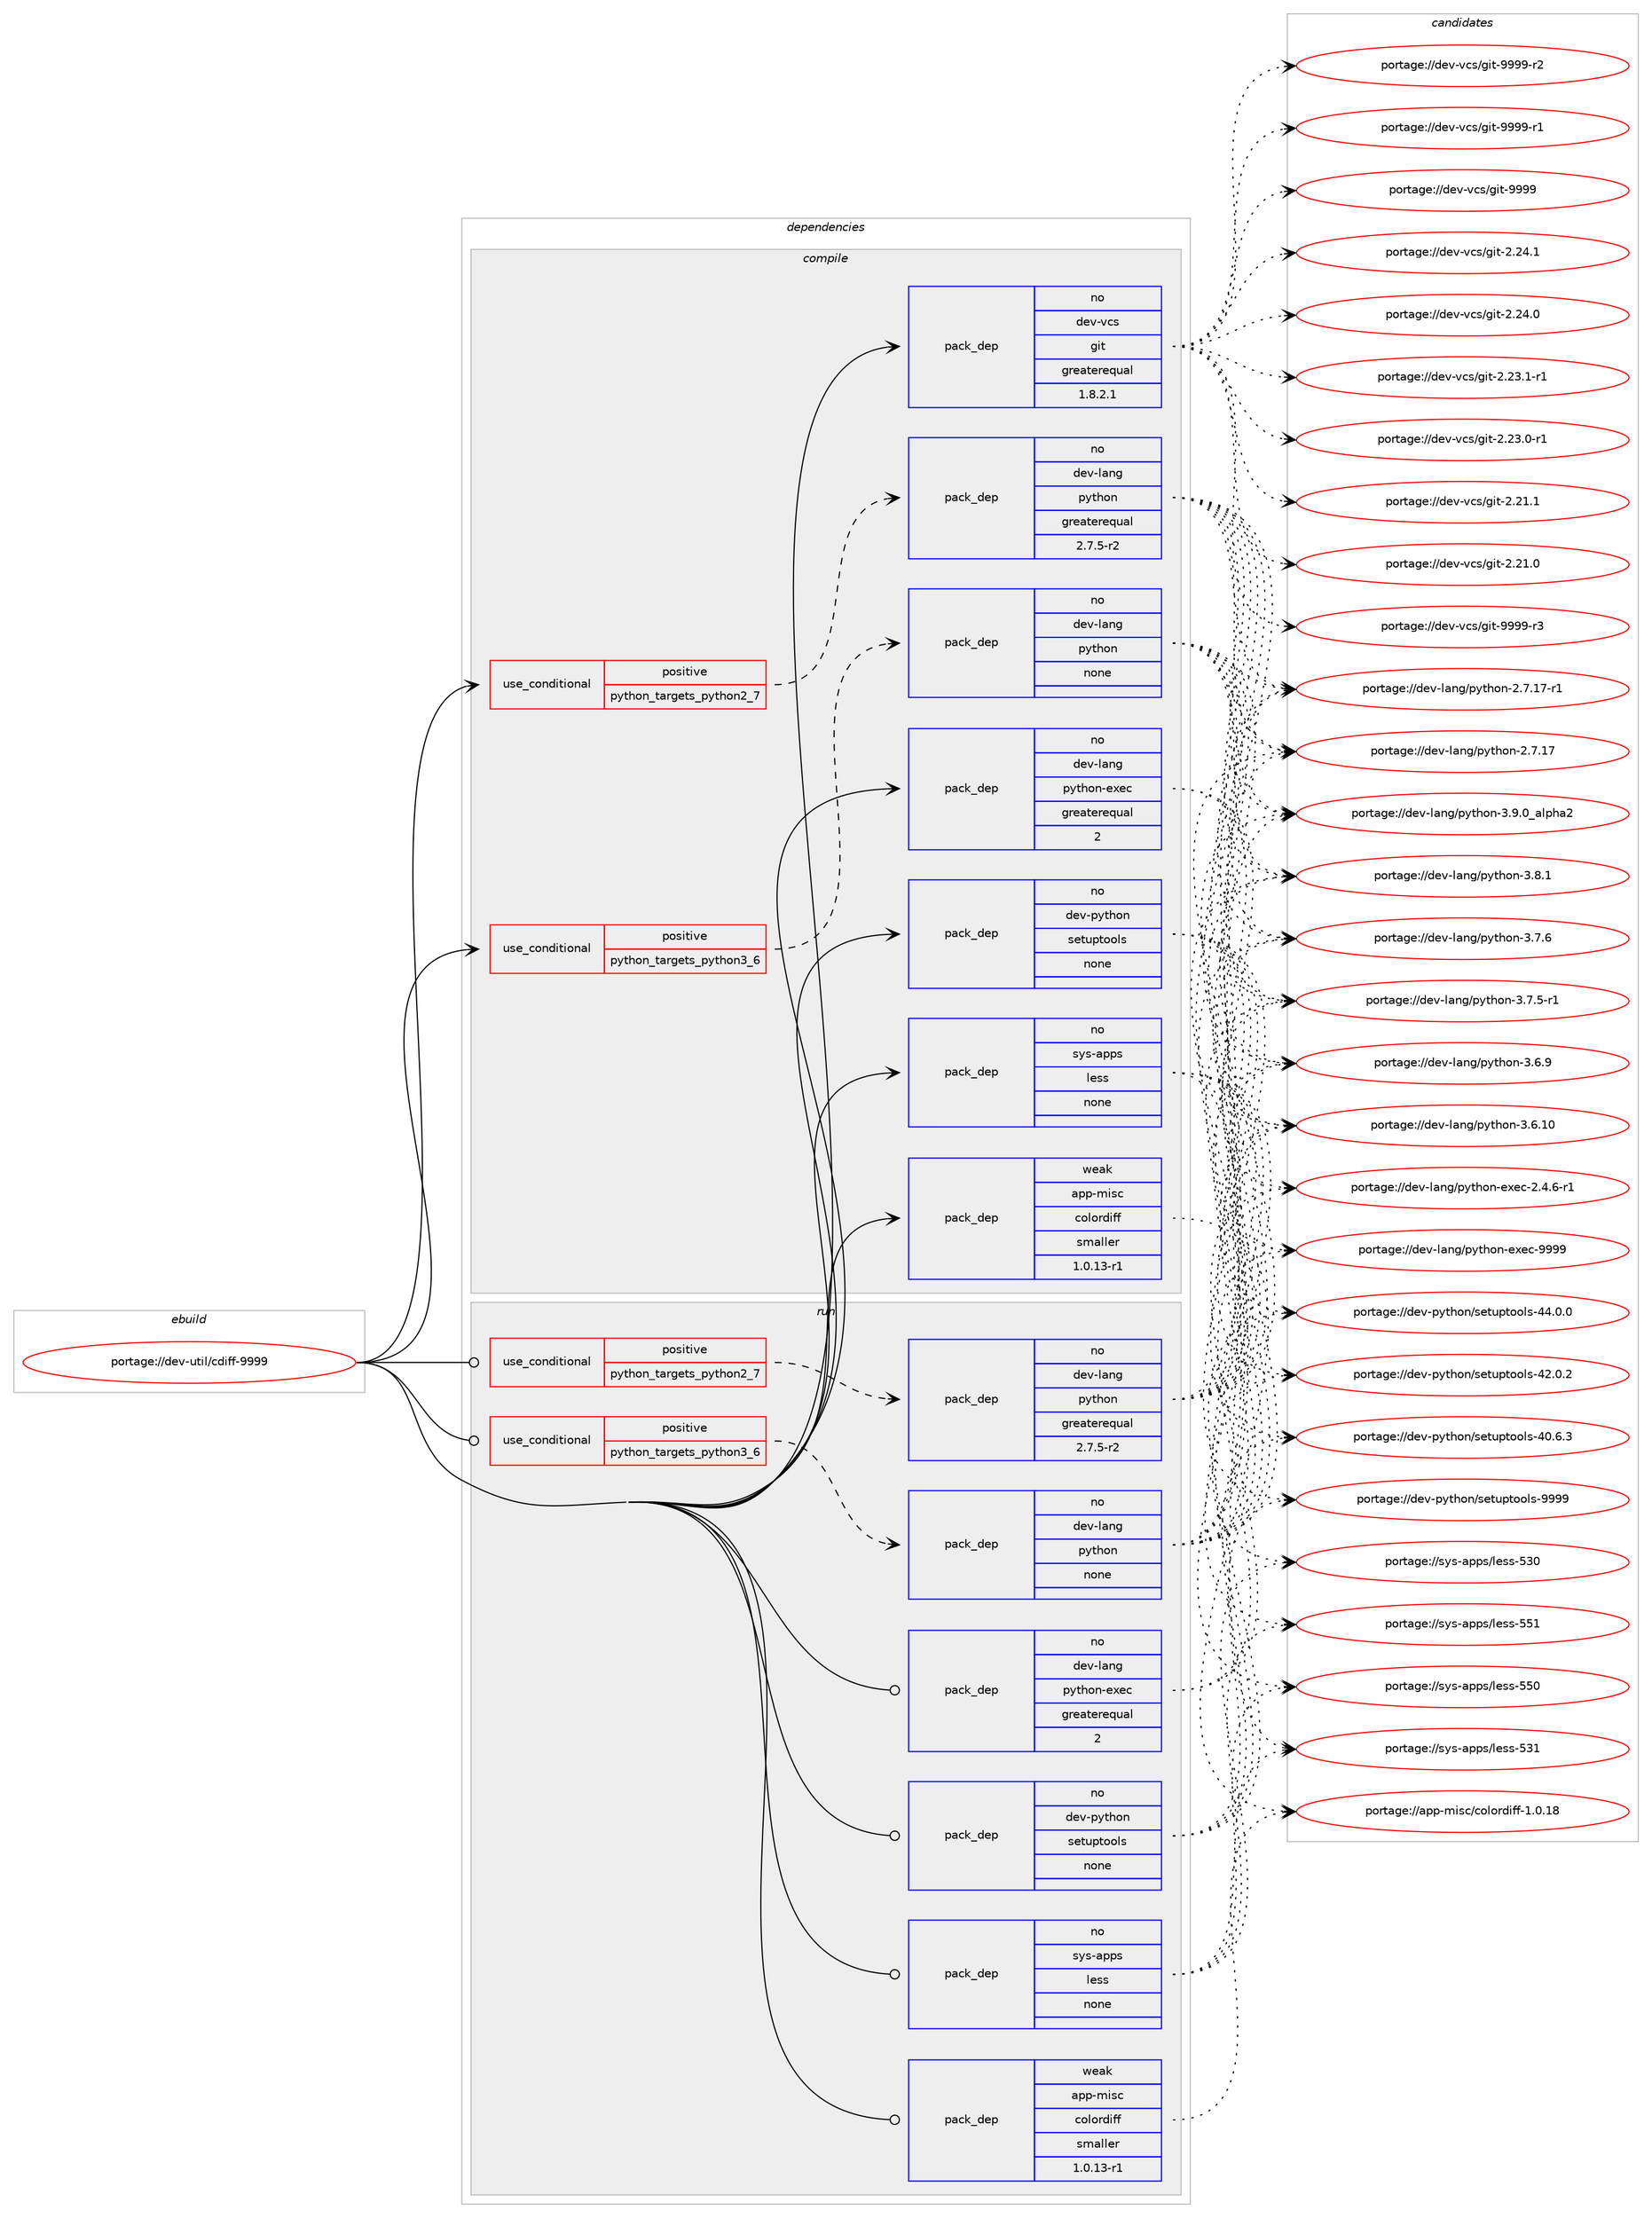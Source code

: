 digraph prolog {

# *************
# Graph options
# *************

newrank=true;
concentrate=true;
compound=true;
graph [rankdir=LR,fontname=Helvetica,fontsize=10,ranksep=1.5];#, ranksep=2.5, nodesep=0.2];
edge  [arrowhead=vee];
node  [fontname=Helvetica,fontsize=10];

# **********
# The ebuild
# **********

subgraph cluster_leftcol {
color=gray;
rank=same;
label=<<i>ebuild</i>>;
id [label="portage://dev-util/cdiff-9999", color=red, width=4, href="../dev-util/cdiff-9999.svg"];
}

# ****************
# The dependencies
# ****************

subgraph cluster_midcol {
color=gray;
label=<<i>dependencies</i>>;
subgraph cluster_compile {
fillcolor="#eeeeee";
style=filled;
label=<<i>compile</i>>;
subgraph cond63385 {
dependency305117 [label=<<TABLE BORDER="0" CELLBORDER="1" CELLSPACING="0" CELLPADDING="4"><TR><TD ROWSPAN="3" CELLPADDING="10">use_conditional</TD></TR><TR><TD>positive</TD></TR><TR><TD>python_targets_python2_7</TD></TR></TABLE>>, shape=none, color=red];
subgraph pack237060 {
dependency305118 [label=<<TABLE BORDER="0" CELLBORDER="1" CELLSPACING="0" CELLPADDING="4" WIDTH="220"><TR><TD ROWSPAN="6" CELLPADDING="30">pack_dep</TD></TR><TR><TD WIDTH="110">no</TD></TR><TR><TD>dev-lang</TD></TR><TR><TD>python</TD></TR><TR><TD>greaterequal</TD></TR><TR><TD>2.7.5-r2</TD></TR></TABLE>>, shape=none, color=blue];
}
dependency305117:e -> dependency305118:w [weight=20,style="dashed",arrowhead="vee"];
}
id:e -> dependency305117:w [weight=20,style="solid",arrowhead="vee"];
subgraph cond63386 {
dependency305119 [label=<<TABLE BORDER="0" CELLBORDER="1" CELLSPACING="0" CELLPADDING="4"><TR><TD ROWSPAN="3" CELLPADDING="10">use_conditional</TD></TR><TR><TD>positive</TD></TR><TR><TD>python_targets_python3_6</TD></TR></TABLE>>, shape=none, color=red];
subgraph pack237061 {
dependency305120 [label=<<TABLE BORDER="0" CELLBORDER="1" CELLSPACING="0" CELLPADDING="4" WIDTH="220"><TR><TD ROWSPAN="6" CELLPADDING="30">pack_dep</TD></TR><TR><TD WIDTH="110">no</TD></TR><TR><TD>dev-lang</TD></TR><TR><TD>python</TD></TR><TR><TD>none</TD></TR><TR><TD></TD></TR></TABLE>>, shape=none, color=blue];
}
dependency305119:e -> dependency305120:w [weight=20,style="dashed",arrowhead="vee"];
}
id:e -> dependency305119:w [weight=20,style="solid",arrowhead="vee"];
subgraph pack237062 {
dependency305121 [label=<<TABLE BORDER="0" CELLBORDER="1" CELLSPACING="0" CELLPADDING="4" WIDTH="220"><TR><TD ROWSPAN="6" CELLPADDING="30">pack_dep</TD></TR><TR><TD WIDTH="110">no</TD></TR><TR><TD>dev-lang</TD></TR><TR><TD>python-exec</TD></TR><TR><TD>greaterequal</TD></TR><TR><TD>2</TD></TR></TABLE>>, shape=none, color=blue];
}
id:e -> dependency305121:w [weight=20,style="solid",arrowhead="vee"];
subgraph pack237063 {
dependency305122 [label=<<TABLE BORDER="0" CELLBORDER="1" CELLSPACING="0" CELLPADDING="4" WIDTH="220"><TR><TD ROWSPAN="6" CELLPADDING="30">pack_dep</TD></TR><TR><TD WIDTH="110">no</TD></TR><TR><TD>dev-python</TD></TR><TR><TD>setuptools</TD></TR><TR><TD>none</TD></TR><TR><TD></TD></TR></TABLE>>, shape=none, color=blue];
}
id:e -> dependency305122:w [weight=20,style="solid",arrowhead="vee"];
subgraph pack237064 {
dependency305123 [label=<<TABLE BORDER="0" CELLBORDER="1" CELLSPACING="0" CELLPADDING="4" WIDTH="220"><TR><TD ROWSPAN="6" CELLPADDING="30">pack_dep</TD></TR><TR><TD WIDTH="110">no</TD></TR><TR><TD>dev-vcs</TD></TR><TR><TD>git</TD></TR><TR><TD>greaterequal</TD></TR><TR><TD>1.8.2.1</TD></TR></TABLE>>, shape=none, color=blue];
}
id:e -> dependency305123:w [weight=20,style="solid",arrowhead="vee"];
subgraph pack237065 {
dependency305124 [label=<<TABLE BORDER="0" CELLBORDER="1" CELLSPACING="0" CELLPADDING="4" WIDTH="220"><TR><TD ROWSPAN="6" CELLPADDING="30">pack_dep</TD></TR><TR><TD WIDTH="110">no</TD></TR><TR><TD>sys-apps</TD></TR><TR><TD>less</TD></TR><TR><TD>none</TD></TR><TR><TD></TD></TR></TABLE>>, shape=none, color=blue];
}
id:e -> dependency305124:w [weight=20,style="solid",arrowhead="vee"];
subgraph pack237066 {
dependency305125 [label=<<TABLE BORDER="0" CELLBORDER="1" CELLSPACING="0" CELLPADDING="4" WIDTH="220"><TR><TD ROWSPAN="6" CELLPADDING="30">pack_dep</TD></TR><TR><TD WIDTH="110">weak</TD></TR><TR><TD>app-misc</TD></TR><TR><TD>colordiff</TD></TR><TR><TD>smaller</TD></TR><TR><TD>1.0.13-r1</TD></TR></TABLE>>, shape=none, color=blue];
}
id:e -> dependency305125:w [weight=20,style="solid",arrowhead="vee"];
}
subgraph cluster_compileandrun {
fillcolor="#eeeeee";
style=filled;
label=<<i>compile and run</i>>;
}
subgraph cluster_run {
fillcolor="#eeeeee";
style=filled;
label=<<i>run</i>>;
subgraph cond63387 {
dependency305126 [label=<<TABLE BORDER="0" CELLBORDER="1" CELLSPACING="0" CELLPADDING="4"><TR><TD ROWSPAN="3" CELLPADDING="10">use_conditional</TD></TR><TR><TD>positive</TD></TR><TR><TD>python_targets_python2_7</TD></TR></TABLE>>, shape=none, color=red];
subgraph pack237067 {
dependency305127 [label=<<TABLE BORDER="0" CELLBORDER="1" CELLSPACING="0" CELLPADDING="4" WIDTH="220"><TR><TD ROWSPAN="6" CELLPADDING="30">pack_dep</TD></TR><TR><TD WIDTH="110">no</TD></TR><TR><TD>dev-lang</TD></TR><TR><TD>python</TD></TR><TR><TD>greaterequal</TD></TR><TR><TD>2.7.5-r2</TD></TR></TABLE>>, shape=none, color=blue];
}
dependency305126:e -> dependency305127:w [weight=20,style="dashed",arrowhead="vee"];
}
id:e -> dependency305126:w [weight=20,style="solid",arrowhead="odot"];
subgraph cond63388 {
dependency305128 [label=<<TABLE BORDER="0" CELLBORDER="1" CELLSPACING="0" CELLPADDING="4"><TR><TD ROWSPAN="3" CELLPADDING="10">use_conditional</TD></TR><TR><TD>positive</TD></TR><TR><TD>python_targets_python3_6</TD></TR></TABLE>>, shape=none, color=red];
subgraph pack237068 {
dependency305129 [label=<<TABLE BORDER="0" CELLBORDER="1" CELLSPACING="0" CELLPADDING="4" WIDTH="220"><TR><TD ROWSPAN="6" CELLPADDING="30">pack_dep</TD></TR><TR><TD WIDTH="110">no</TD></TR><TR><TD>dev-lang</TD></TR><TR><TD>python</TD></TR><TR><TD>none</TD></TR><TR><TD></TD></TR></TABLE>>, shape=none, color=blue];
}
dependency305128:e -> dependency305129:w [weight=20,style="dashed",arrowhead="vee"];
}
id:e -> dependency305128:w [weight=20,style="solid",arrowhead="odot"];
subgraph pack237069 {
dependency305130 [label=<<TABLE BORDER="0" CELLBORDER="1" CELLSPACING="0" CELLPADDING="4" WIDTH="220"><TR><TD ROWSPAN="6" CELLPADDING="30">pack_dep</TD></TR><TR><TD WIDTH="110">no</TD></TR><TR><TD>dev-lang</TD></TR><TR><TD>python-exec</TD></TR><TR><TD>greaterequal</TD></TR><TR><TD>2</TD></TR></TABLE>>, shape=none, color=blue];
}
id:e -> dependency305130:w [weight=20,style="solid",arrowhead="odot"];
subgraph pack237070 {
dependency305131 [label=<<TABLE BORDER="0" CELLBORDER="1" CELLSPACING="0" CELLPADDING="4" WIDTH="220"><TR><TD ROWSPAN="6" CELLPADDING="30">pack_dep</TD></TR><TR><TD WIDTH="110">no</TD></TR><TR><TD>dev-python</TD></TR><TR><TD>setuptools</TD></TR><TR><TD>none</TD></TR><TR><TD></TD></TR></TABLE>>, shape=none, color=blue];
}
id:e -> dependency305131:w [weight=20,style="solid",arrowhead="odot"];
subgraph pack237071 {
dependency305132 [label=<<TABLE BORDER="0" CELLBORDER="1" CELLSPACING="0" CELLPADDING="4" WIDTH="220"><TR><TD ROWSPAN="6" CELLPADDING="30">pack_dep</TD></TR><TR><TD WIDTH="110">no</TD></TR><TR><TD>sys-apps</TD></TR><TR><TD>less</TD></TR><TR><TD>none</TD></TR><TR><TD></TD></TR></TABLE>>, shape=none, color=blue];
}
id:e -> dependency305132:w [weight=20,style="solid",arrowhead="odot"];
subgraph pack237072 {
dependency305133 [label=<<TABLE BORDER="0" CELLBORDER="1" CELLSPACING="0" CELLPADDING="4" WIDTH="220"><TR><TD ROWSPAN="6" CELLPADDING="30">pack_dep</TD></TR><TR><TD WIDTH="110">weak</TD></TR><TR><TD>app-misc</TD></TR><TR><TD>colordiff</TD></TR><TR><TD>smaller</TD></TR><TR><TD>1.0.13-r1</TD></TR></TABLE>>, shape=none, color=blue];
}
id:e -> dependency305133:w [weight=20,style="solid",arrowhead="odot"];
}
}

# **************
# The candidates
# **************

subgraph cluster_choices {
rank=same;
color=gray;
label=<<i>candidates</i>>;

subgraph choice237060 {
color=black;
nodesep=1;
choice10010111845108971101034711212111610411111045514657464895971081121049750 [label="portage://dev-lang/python-3.9.0_alpha2", color=red, width=4,href="../dev-lang/python-3.9.0_alpha2.svg"];
choice100101118451089711010347112121116104111110455146564649 [label="portage://dev-lang/python-3.8.1", color=red, width=4,href="../dev-lang/python-3.8.1.svg"];
choice100101118451089711010347112121116104111110455146554654 [label="portage://dev-lang/python-3.7.6", color=red, width=4,href="../dev-lang/python-3.7.6.svg"];
choice1001011184510897110103471121211161041111104551465546534511449 [label="portage://dev-lang/python-3.7.5-r1", color=red, width=4,href="../dev-lang/python-3.7.5-r1.svg"];
choice100101118451089711010347112121116104111110455146544657 [label="portage://dev-lang/python-3.6.9", color=red, width=4,href="../dev-lang/python-3.6.9.svg"];
choice10010111845108971101034711212111610411111045514654464948 [label="portage://dev-lang/python-3.6.10", color=red, width=4,href="../dev-lang/python-3.6.10.svg"];
choice100101118451089711010347112121116104111110455046554649554511449 [label="portage://dev-lang/python-2.7.17-r1", color=red, width=4,href="../dev-lang/python-2.7.17-r1.svg"];
choice10010111845108971101034711212111610411111045504655464955 [label="portage://dev-lang/python-2.7.17", color=red, width=4,href="../dev-lang/python-2.7.17.svg"];
dependency305118:e -> choice10010111845108971101034711212111610411111045514657464895971081121049750:w [style=dotted,weight="100"];
dependency305118:e -> choice100101118451089711010347112121116104111110455146564649:w [style=dotted,weight="100"];
dependency305118:e -> choice100101118451089711010347112121116104111110455146554654:w [style=dotted,weight="100"];
dependency305118:e -> choice1001011184510897110103471121211161041111104551465546534511449:w [style=dotted,weight="100"];
dependency305118:e -> choice100101118451089711010347112121116104111110455146544657:w [style=dotted,weight="100"];
dependency305118:e -> choice10010111845108971101034711212111610411111045514654464948:w [style=dotted,weight="100"];
dependency305118:e -> choice100101118451089711010347112121116104111110455046554649554511449:w [style=dotted,weight="100"];
dependency305118:e -> choice10010111845108971101034711212111610411111045504655464955:w [style=dotted,weight="100"];
}
subgraph choice237061 {
color=black;
nodesep=1;
choice10010111845108971101034711212111610411111045514657464895971081121049750 [label="portage://dev-lang/python-3.9.0_alpha2", color=red, width=4,href="../dev-lang/python-3.9.0_alpha2.svg"];
choice100101118451089711010347112121116104111110455146564649 [label="portage://dev-lang/python-3.8.1", color=red, width=4,href="../dev-lang/python-3.8.1.svg"];
choice100101118451089711010347112121116104111110455146554654 [label="portage://dev-lang/python-3.7.6", color=red, width=4,href="../dev-lang/python-3.7.6.svg"];
choice1001011184510897110103471121211161041111104551465546534511449 [label="portage://dev-lang/python-3.7.5-r1", color=red, width=4,href="../dev-lang/python-3.7.5-r1.svg"];
choice100101118451089711010347112121116104111110455146544657 [label="portage://dev-lang/python-3.6.9", color=red, width=4,href="../dev-lang/python-3.6.9.svg"];
choice10010111845108971101034711212111610411111045514654464948 [label="portage://dev-lang/python-3.6.10", color=red, width=4,href="../dev-lang/python-3.6.10.svg"];
choice100101118451089711010347112121116104111110455046554649554511449 [label="portage://dev-lang/python-2.7.17-r1", color=red, width=4,href="../dev-lang/python-2.7.17-r1.svg"];
choice10010111845108971101034711212111610411111045504655464955 [label="portage://dev-lang/python-2.7.17", color=red, width=4,href="../dev-lang/python-2.7.17.svg"];
dependency305120:e -> choice10010111845108971101034711212111610411111045514657464895971081121049750:w [style=dotted,weight="100"];
dependency305120:e -> choice100101118451089711010347112121116104111110455146564649:w [style=dotted,weight="100"];
dependency305120:e -> choice100101118451089711010347112121116104111110455146554654:w [style=dotted,weight="100"];
dependency305120:e -> choice1001011184510897110103471121211161041111104551465546534511449:w [style=dotted,weight="100"];
dependency305120:e -> choice100101118451089711010347112121116104111110455146544657:w [style=dotted,weight="100"];
dependency305120:e -> choice10010111845108971101034711212111610411111045514654464948:w [style=dotted,weight="100"];
dependency305120:e -> choice100101118451089711010347112121116104111110455046554649554511449:w [style=dotted,weight="100"];
dependency305120:e -> choice10010111845108971101034711212111610411111045504655464955:w [style=dotted,weight="100"];
}
subgraph choice237062 {
color=black;
nodesep=1;
choice10010111845108971101034711212111610411111045101120101994557575757 [label="portage://dev-lang/python-exec-9999", color=red, width=4,href="../dev-lang/python-exec-9999.svg"];
choice10010111845108971101034711212111610411111045101120101994550465246544511449 [label="portage://dev-lang/python-exec-2.4.6-r1", color=red, width=4,href="../dev-lang/python-exec-2.4.6-r1.svg"];
dependency305121:e -> choice10010111845108971101034711212111610411111045101120101994557575757:w [style=dotted,weight="100"];
dependency305121:e -> choice10010111845108971101034711212111610411111045101120101994550465246544511449:w [style=dotted,weight="100"];
}
subgraph choice237063 {
color=black;
nodesep=1;
choice10010111845112121116104111110471151011161171121161111111081154557575757 [label="portage://dev-python/setuptools-9999", color=red, width=4,href="../dev-python/setuptools-9999.svg"];
choice100101118451121211161041111104711510111611711211611111110811545525246484648 [label="portage://dev-python/setuptools-44.0.0", color=red, width=4,href="../dev-python/setuptools-44.0.0.svg"];
choice100101118451121211161041111104711510111611711211611111110811545525046484650 [label="portage://dev-python/setuptools-42.0.2", color=red, width=4,href="../dev-python/setuptools-42.0.2.svg"];
choice100101118451121211161041111104711510111611711211611111110811545524846544651 [label="portage://dev-python/setuptools-40.6.3", color=red, width=4,href="../dev-python/setuptools-40.6.3.svg"];
dependency305122:e -> choice10010111845112121116104111110471151011161171121161111111081154557575757:w [style=dotted,weight="100"];
dependency305122:e -> choice100101118451121211161041111104711510111611711211611111110811545525246484648:w [style=dotted,weight="100"];
dependency305122:e -> choice100101118451121211161041111104711510111611711211611111110811545525046484650:w [style=dotted,weight="100"];
dependency305122:e -> choice100101118451121211161041111104711510111611711211611111110811545524846544651:w [style=dotted,weight="100"];
}
subgraph choice237064 {
color=black;
nodesep=1;
choice10010111845118991154710310511645575757574511451 [label="portage://dev-vcs/git-9999-r3", color=red, width=4,href="../dev-vcs/git-9999-r3.svg"];
choice10010111845118991154710310511645575757574511450 [label="portage://dev-vcs/git-9999-r2", color=red, width=4,href="../dev-vcs/git-9999-r2.svg"];
choice10010111845118991154710310511645575757574511449 [label="portage://dev-vcs/git-9999-r1", color=red, width=4,href="../dev-vcs/git-9999-r1.svg"];
choice1001011184511899115471031051164557575757 [label="portage://dev-vcs/git-9999", color=red, width=4,href="../dev-vcs/git-9999.svg"];
choice10010111845118991154710310511645504650524649 [label="portage://dev-vcs/git-2.24.1", color=red, width=4,href="../dev-vcs/git-2.24.1.svg"];
choice10010111845118991154710310511645504650524648 [label="portage://dev-vcs/git-2.24.0", color=red, width=4,href="../dev-vcs/git-2.24.0.svg"];
choice100101118451189911547103105116455046505146494511449 [label="portage://dev-vcs/git-2.23.1-r1", color=red, width=4,href="../dev-vcs/git-2.23.1-r1.svg"];
choice100101118451189911547103105116455046505146484511449 [label="portage://dev-vcs/git-2.23.0-r1", color=red, width=4,href="../dev-vcs/git-2.23.0-r1.svg"];
choice10010111845118991154710310511645504650494649 [label="portage://dev-vcs/git-2.21.1", color=red, width=4,href="../dev-vcs/git-2.21.1.svg"];
choice10010111845118991154710310511645504650494648 [label="portage://dev-vcs/git-2.21.0", color=red, width=4,href="../dev-vcs/git-2.21.0.svg"];
dependency305123:e -> choice10010111845118991154710310511645575757574511451:w [style=dotted,weight="100"];
dependency305123:e -> choice10010111845118991154710310511645575757574511450:w [style=dotted,weight="100"];
dependency305123:e -> choice10010111845118991154710310511645575757574511449:w [style=dotted,weight="100"];
dependency305123:e -> choice1001011184511899115471031051164557575757:w [style=dotted,weight="100"];
dependency305123:e -> choice10010111845118991154710310511645504650524649:w [style=dotted,weight="100"];
dependency305123:e -> choice10010111845118991154710310511645504650524648:w [style=dotted,weight="100"];
dependency305123:e -> choice100101118451189911547103105116455046505146494511449:w [style=dotted,weight="100"];
dependency305123:e -> choice100101118451189911547103105116455046505146484511449:w [style=dotted,weight="100"];
dependency305123:e -> choice10010111845118991154710310511645504650494649:w [style=dotted,weight="100"];
dependency305123:e -> choice10010111845118991154710310511645504650494648:w [style=dotted,weight="100"];
}
subgraph choice237065 {
color=black;
nodesep=1;
choice11512111545971121121154710810111511545535349 [label="portage://sys-apps/less-551", color=red, width=4,href="../sys-apps/less-551.svg"];
choice11512111545971121121154710810111511545535348 [label="portage://sys-apps/less-550", color=red, width=4,href="../sys-apps/less-550.svg"];
choice11512111545971121121154710810111511545535149 [label="portage://sys-apps/less-531", color=red, width=4,href="../sys-apps/less-531.svg"];
choice11512111545971121121154710810111511545535148 [label="portage://sys-apps/less-530", color=red, width=4,href="../sys-apps/less-530.svg"];
dependency305124:e -> choice11512111545971121121154710810111511545535349:w [style=dotted,weight="100"];
dependency305124:e -> choice11512111545971121121154710810111511545535348:w [style=dotted,weight="100"];
dependency305124:e -> choice11512111545971121121154710810111511545535149:w [style=dotted,weight="100"];
dependency305124:e -> choice11512111545971121121154710810111511545535148:w [style=dotted,weight="100"];
}
subgraph choice237066 {
color=black;
nodesep=1;
choice971121124510910511599479911110811111410010510210245494648464956 [label="portage://app-misc/colordiff-1.0.18", color=red, width=4,href="../app-misc/colordiff-1.0.18.svg"];
dependency305125:e -> choice971121124510910511599479911110811111410010510210245494648464956:w [style=dotted,weight="100"];
}
subgraph choice237067 {
color=black;
nodesep=1;
choice10010111845108971101034711212111610411111045514657464895971081121049750 [label="portage://dev-lang/python-3.9.0_alpha2", color=red, width=4,href="../dev-lang/python-3.9.0_alpha2.svg"];
choice100101118451089711010347112121116104111110455146564649 [label="portage://dev-lang/python-3.8.1", color=red, width=4,href="../dev-lang/python-3.8.1.svg"];
choice100101118451089711010347112121116104111110455146554654 [label="portage://dev-lang/python-3.7.6", color=red, width=4,href="../dev-lang/python-3.7.6.svg"];
choice1001011184510897110103471121211161041111104551465546534511449 [label="portage://dev-lang/python-3.7.5-r1", color=red, width=4,href="../dev-lang/python-3.7.5-r1.svg"];
choice100101118451089711010347112121116104111110455146544657 [label="portage://dev-lang/python-3.6.9", color=red, width=4,href="../dev-lang/python-3.6.9.svg"];
choice10010111845108971101034711212111610411111045514654464948 [label="portage://dev-lang/python-3.6.10", color=red, width=4,href="../dev-lang/python-3.6.10.svg"];
choice100101118451089711010347112121116104111110455046554649554511449 [label="portage://dev-lang/python-2.7.17-r1", color=red, width=4,href="../dev-lang/python-2.7.17-r1.svg"];
choice10010111845108971101034711212111610411111045504655464955 [label="portage://dev-lang/python-2.7.17", color=red, width=4,href="../dev-lang/python-2.7.17.svg"];
dependency305127:e -> choice10010111845108971101034711212111610411111045514657464895971081121049750:w [style=dotted,weight="100"];
dependency305127:e -> choice100101118451089711010347112121116104111110455146564649:w [style=dotted,weight="100"];
dependency305127:e -> choice100101118451089711010347112121116104111110455146554654:w [style=dotted,weight="100"];
dependency305127:e -> choice1001011184510897110103471121211161041111104551465546534511449:w [style=dotted,weight="100"];
dependency305127:e -> choice100101118451089711010347112121116104111110455146544657:w [style=dotted,weight="100"];
dependency305127:e -> choice10010111845108971101034711212111610411111045514654464948:w [style=dotted,weight="100"];
dependency305127:e -> choice100101118451089711010347112121116104111110455046554649554511449:w [style=dotted,weight="100"];
dependency305127:e -> choice10010111845108971101034711212111610411111045504655464955:w [style=dotted,weight="100"];
}
subgraph choice237068 {
color=black;
nodesep=1;
choice10010111845108971101034711212111610411111045514657464895971081121049750 [label="portage://dev-lang/python-3.9.0_alpha2", color=red, width=4,href="../dev-lang/python-3.9.0_alpha2.svg"];
choice100101118451089711010347112121116104111110455146564649 [label="portage://dev-lang/python-3.8.1", color=red, width=4,href="../dev-lang/python-3.8.1.svg"];
choice100101118451089711010347112121116104111110455146554654 [label="portage://dev-lang/python-3.7.6", color=red, width=4,href="../dev-lang/python-3.7.6.svg"];
choice1001011184510897110103471121211161041111104551465546534511449 [label="portage://dev-lang/python-3.7.5-r1", color=red, width=4,href="../dev-lang/python-3.7.5-r1.svg"];
choice100101118451089711010347112121116104111110455146544657 [label="portage://dev-lang/python-3.6.9", color=red, width=4,href="../dev-lang/python-3.6.9.svg"];
choice10010111845108971101034711212111610411111045514654464948 [label="portage://dev-lang/python-3.6.10", color=red, width=4,href="../dev-lang/python-3.6.10.svg"];
choice100101118451089711010347112121116104111110455046554649554511449 [label="portage://dev-lang/python-2.7.17-r1", color=red, width=4,href="../dev-lang/python-2.7.17-r1.svg"];
choice10010111845108971101034711212111610411111045504655464955 [label="portage://dev-lang/python-2.7.17", color=red, width=4,href="../dev-lang/python-2.7.17.svg"];
dependency305129:e -> choice10010111845108971101034711212111610411111045514657464895971081121049750:w [style=dotted,weight="100"];
dependency305129:e -> choice100101118451089711010347112121116104111110455146564649:w [style=dotted,weight="100"];
dependency305129:e -> choice100101118451089711010347112121116104111110455146554654:w [style=dotted,weight="100"];
dependency305129:e -> choice1001011184510897110103471121211161041111104551465546534511449:w [style=dotted,weight="100"];
dependency305129:e -> choice100101118451089711010347112121116104111110455146544657:w [style=dotted,weight="100"];
dependency305129:e -> choice10010111845108971101034711212111610411111045514654464948:w [style=dotted,weight="100"];
dependency305129:e -> choice100101118451089711010347112121116104111110455046554649554511449:w [style=dotted,weight="100"];
dependency305129:e -> choice10010111845108971101034711212111610411111045504655464955:w [style=dotted,weight="100"];
}
subgraph choice237069 {
color=black;
nodesep=1;
choice10010111845108971101034711212111610411111045101120101994557575757 [label="portage://dev-lang/python-exec-9999", color=red, width=4,href="../dev-lang/python-exec-9999.svg"];
choice10010111845108971101034711212111610411111045101120101994550465246544511449 [label="portage://dev-lang/python-exec-2.4.6-r1", color=red, width=4,href="../dev-lang/python-exec-2.4.6-r1.svg"];
dependency305130:e -> choice10010111845108971101034711212111610411111045101120101994557575757:w [style=dotted,weight="100"];
dependency305130:e -> choice10010111845108971101034711212111610411111045101120101994550465246544511449:w [style=dotted,weight="100"];
}
subgraph choice237070 {
color=black;
nodesep=1;
choice10010111845112121116104111110471151011161171121161111111081154557575757 [label="portage://dev-python/setuptools-9999", color=red, width=4,href="../dev-python/setuptools-9999.svg"];
choice100101118451121211161041111104711510111611711211611111110811545525246484648 [label="portage://dev-python/setuptools-44.0.0", color=red, width=4,href="../dev-python/setuptools-44.0.0.svg"];
choice100101118451121211161041111104711510111611711211611111110811545525046484650 [label="portage://dev-python/setuptools-42.0.2", color=red, width=4,href="../dev-python/setuptools-42.0.2.svg"];
choice100101118451121211161041111104711510111611711211611111110811545524846544651 [label="portage://dev-python/setuptools-40.6.3", color=red, width=4,href="../dev-python/setuptools-40.6.3.svg"];
dependency305131:e -> choice10010111845112121116104111110471151011161171121161111111081154557575757:w [style=dotted,weight="100"];
dependency305131:e -> choice100101118451121211161041111104711510111611711211611111110811545525246484648:w [style=dotted,weight="100"];
dependency305131:e -> choice100101118451121211161041111104711510111611711211611111110811545525046484650:w [style=dotted,weight="100"];
dependency305131:e -> choice100101118451121211161041111104711510111611711211611111110811545524846544651:w [style=dotted,weight="100"];
}
subgraph choice237071 {
color=black;
nodesep=1;
choice11512111545971121121154710810111511545535349 [label="portage://sys-apps/less-551", color=red, width=4,href="../sys-apps/less-551.svg"];
choice11512111545971121121154710810111511545535348 [label="portage://sys-apps/less-550", color=red, width=4,href="../sys-apps/less-550.svg"];
choice11512111545971121121154710810111511545535149 [label="portage://sys-apps/less-531", color=red, width=4,href="../sys-apps/less-531.svg"];
choice11512111545971121121154710810111511545535148 [label="portage://sys-apps/less-530", color=red, width=4,href="../sys-apps/less-530.svg"];
dependency305132:e -> choice11512111545971121121154710810111511545535349:w [style=dotted,weight="100"];
dependency305132:e -> choice11512111545971121121154710810111511545535348:w [style=dotted,weight="100"];
dependency305132:e -> choice11512111545971121121154710810111511545535149:w [style=dotted,weight="100"];
dependency305132:e -> choice11512111545971121121154710810111511545535148:w [style=dotted,weight="100"];
}
subgraph choice237072 {
color=black;
nodesep=1;
choice971121124510910511599479911110811111410010510210245494648464956 [label="portage://app-misc/colordiff-1.0.18", color=red, width=4,href="../app-misc/colordiff-1.0.18.svg"];
dependency305133:e -> choice971121124510910511599479911110811111410010510210245494648464956:w [style=dotted,weight="100"];
}
}

}
